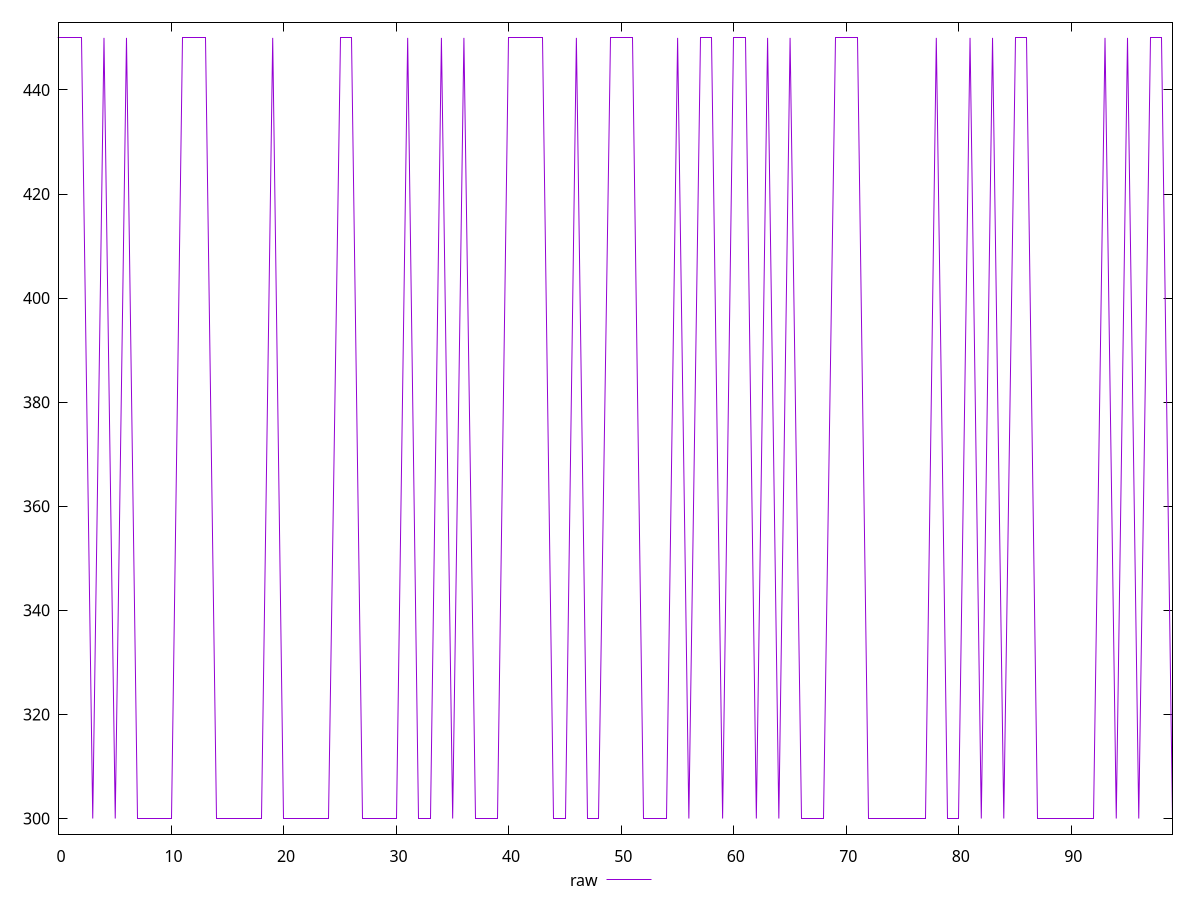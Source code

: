 reset

$raw <<EOF
0 450
1 450
2 450
3 300
4 450
5 300
6 450
7 300
8 300
9 300
10 300
11 450
12 450
13 450
14 300
15 300
16 300
17 300
18 300
19 450
20 300
21 300
22 300
23 300
24 300
25 450
26 450
27 300
28 300
29 300
30 300
31 450
32 300
33 300
34 450
35 300
36 450
37 300
38 300
39 300
40 450
41 450
42 450
43 450
44 300
45 300
46 450
47 300
48 300
49 450
50 450
51 450
52 300
53 300
54 300
55 450
56 300
57 450
58 450
59 300
60 450
61 450
62 300
63 450
64 300
65 450
66 300
67 300
68 300
69 450
70 450
71 450
72 300
73 300
74 300
75 300
76 300
77 300
78 450
79 300
80 300
81 450
82 300
83 450
84 300
85 450
86 450
87 300
88 300
89 300
90 300
91 300
92 300
93 450
94 300
95 450
96 300
97 450
98 450
99 300
EOF

set key outside below
set xrange [0:99]
set yrange [297:453]
set trange [297:453]
set terminal svg size 640, 500 enhanced background rgb 'white'
set output "reports/report_00033_2021-03-01T14-23-16.841Z/unused-css-rules/samples/astro-cached/raw/values.svg"

plot $raw title "raw" with line

reset
